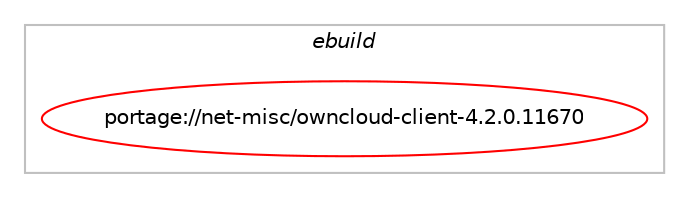 digraph prolog {

# *************
# Graph options
# *************

newrank=true;
concentrate=true;
compound=true;
graph [rankdir=LR,fontname=Helvetica,fontsize=10,ranksep=1.5];#, ranksep=2.5, nodesep=0.2];
edge  [arrowhead=vee];
node  [fontname=Helvetica,fontsize=10];

# **********
# The ebuild
# **********

subgraph cluster_leftcol {
color=gray;
label=<<i>ebuild</i>>;
id [label="portage://net-misc/owncloud-client-4.2.0.11670", color=red, width=4, href="../net-misc/owncloud-client-4.2.0.11670.svg"];
}

# ****************
# The dependencies
# ****************

subgraph cluster_midcol {
color=gray;
label=<<i>dependencies</i>>;
subgraph cluster_compile {
fillcolor="#eeeeee";
style=filled;
label=<<i>compile</i>>;
# *** BEGIN UNKNOWN DEPENDENCY TYPE (TODO) ***
# id -> equal(use_conditional_group(positive,dolphin,portage://net-misc/owncloud-client-4.2.0.11670,[package_dependency(portage://net-misc/owncloud-client-4.2.0.11670,install,no,kde-frameworks,kcoreaddons,none,[,,],[slot(5)],[]),package_dependency(portage://net-misc/owncloud-client-4.2.0.11670,install,no,kde-frameworks,kio,none,[,,],[slot(5)],[])]))
# *** END UNKNOWN DEPENDENCY TYPE (TODO) ***

# *** BEGIN UNKNOWN DEPENDENCY TYPE (TODO) ***
# id -> equal(use_conditional_group(positive,nautilus,portage://net-misc/owncloud-client-4.2.0.11670,[package_dependency(portage://net-misc/owncloud-client-4.2.0.11670,install,no,dev-python,nautilus-python,none,[,,],[],[])]))
# *** END UNKNOWN DEPENDENCY TYPE (TODO) ***

# *** BEGIN UNKNOWN DEPENDENCY TYPE (TODO) ***
# id -> equal(use_conditional_group(positive,test,portage://net-misc/owncloud-client-4.2.0.11670,[package_dependency(portage://net-misc/owncloud-client-4.2.0.11670,install,no,dev-util,cmocka,none,[,,],[],[]),package_dependency(portage://net-misc/owncloud-client-4.2.0.11670,install,no,dev-qt,qttest,none,[,,],[slot(5)],[])]))
# *** END UNKNOWN DEPENDENCY TYPE (TODO) ***

# *** BEGIN UNKNOWN DEPENDENCY TYPE (TODO) ***
# id -> equal(package_dependency(portage://net-misc/owncloud-client-4.2.0.11670,install,no,dev-db,sqlite,greaterequal,[3.4,,,3.4],[slot(3)],[]))
# *** END UNKNOWN DEPENDENCY TYPE (TODO) ***

# *** BEGIN UNKNOWN DEPENDENCY TYPE (TODO) ***
# id -> equal(package_dependency(portage://net-misc/owncloud-client-4.2.0.11670,install,no,dev-libs,qtkeychain,none,[,,],[],[use(optenable(keyring),none),use(enable(qt5),positive)]))
# *** END UNKNOWN DEPENDENCY TYPE (TODO) ***

# *** BEGIN UNKNOWN DEPENDENCY TYPE (TODO) ***
# id -> equal(package_dependency(portage://net-misc/owncloud-client-4.2.0.11670,install,no,dev-qt,qtconcurrent,none,[,,],[slot(5)],[]))
# *** END UNKNOWN DEPENDENCY TYPE (TODO) ***

# *** BEGIN UNKNOWN DEPENDENCY TYPE (TODO) ***
# id -> equal(package_dependency(portage://net-misc/owncloud-client-4.2.0.11670,install,no,dev-qt,qtcore,none,[,,],[slot(5)],[]))
# *** END UNKNOWN DEPENDENCY TYPE (TODO) ***

# *** BEGIN UNKNOWN DEPENDENCY TYPE (TODO) ***
# id -> equal(package_dependency(portage://net-misc/owncloud-client-4.2.0.11670,install,no,dev-qt,qtdbus,none,[,,],[slot(5)],[]))
# *** END UNKNOWN DEPENDENCY TYPE (TODO) ***

# *** BEGIN UNKNOWN DEPENDENCY TYPE (TODO) ***
# id -> equal(package_dependency(portage://net-misc/owncloud-client-4.2.0.11670,install,no,dev-qt,qtgui,none,[,,],[slot(5)],[]))
# *** END UNKNOWN DEPENDENCY TYPE (TODO) ***

# *** BEGIN UNKNOWN DEPENDENCY TYPE (TODO) ***
# id -> equal(package_dependency(portage://net-misc/owncloud-client-4.2.0.11670,install,no,dev-qt,qtnetwork,none,[,,],[slot(5)],[use(enable(ssl),none)]))
# *** END UNKNOWN DEPENDENCY TYPE (TODO) ***

# *** BEGIN UNKNOWN DEPENDENCY TYPE (TODO) ***
# id -> equal(package_dependency(portage://net-misc/owncloud-client-4.2.0.11670,install,no,dev-qt,qtsql,none,[,,],[slot(5)],[]))
# *** END UNKNOWN DEPENDENCY TYPE (TODO) ***

# *** BEGIN UNKNOWN DEPENDENCY TYPE (TODO) ***
# id -> equal(package_dependency(portage://net-misc/owncloud-client-4.2.0.11670,install,no,dev-qt,qtwidgets,none,[,,],[slot(5)],[]))
# *** END UNKNOWN DEPENDENCY TYPE (TODO) ***

# *** BEGIN UNKNOWN DEPENDENCY TYPE (TODO) ***
# id -> equal(package_dependency(portage://net-misc/owncloud-client-4.2.0.11670,install,no,dev-qt,qtxml,none,[,,],[slot(5)],[]))
# *** END UNKNOWN DEPENDENCY TYPE (TODO) ***

# *** BEGIN UNKNOWN DEPENDENCY TYPE (TODO) ***
# id -> equal(package_dependency(portage://net-misc/owncloud-client-4.2.0.11670,install,no,sys-fs,inotify-tools,none,[,,],[],[]))
# *** END UNKNOWN DEPENDENCY TYPE (TODO) ***

}
subgraph cluster_compileandrun {
fillcolor="#eeeeee";
style=filled;
label=<<i>compile and run</i>>;
}
subgraph cluster_run {
fillcolor="#eeeeee";
style=filled;
label=<<i>run</i>>;
# *** BEGIN UNKNOWN DEPENDENCY TYPE (TODO) ***
# id -> equal(use_conditional_group(positive,dolphin,portage://net-misc/owncloud-client-4.2.0.11670,[package_dependency(portage://net-misc/owncloud-client-4.2.0.11670,run,no,kde-frameworks,kcoreaddons,none,[,,],[slot(5)],[]),package_dependency(portage://net-misc/owncloud-client-4.2.0.11670,run,no,kde-frameworks,kio,none,[,,],[slot(5)],[])]))
# *** END UNKNOWN DEPENDENCY TYPE (TODO) ***

# *** BEGIN UNKNOWN DEPENDENCY TYPE (TODO) ***
# id -> equal(use_conditional_group(positive,nautilus,portage://net-misc/owncloud-client-4.2.0.11670,[package_dependency(portage://net-misc/owncloud-client-4.2.0.11670,run,no,dev-python,nautilus-python,none,[,,],[],[])]))
# *** END UNKNOWN DEPENDENCY TYPE (TODO) ***

# *** BEGIN UNKNOWN DEPENDENCY TYPE (TODO) ***
# id -> equal(package_dependency(portage://net-misc/owncloud-client-4.2.0.11670,run,no,dev-db,sqlite,greaterequal,[3.4,,,3.4],[slot(3)],[]))
# *** END UNKNOWN DEPENDENCY TYPE (TODO) ***

# *** BEGIN UNKNOWN DEPENDENCY TYPE (TODO) ***
# id -> equal(package_dependency(portage://net-misc/owncloud-client-4.2.0.11670,run,no,dev-libs,qtkeychain,none,[,,],[],[use(optenable(keyring),none),use(enable(qt5),positive)]))
# *** END UNKNOWN DEPENDENCY TYPE (TODO) ***

# *** BEGIN UNKNOWN DEPENDENCY TYPE (TODO) ***
# id -> equal(package_dependency(portage://net-misc/owncloud-client-4.2.0.11670,run,no,dev-qt,qtconcurrent,none,[,,],[slot(5)],[]))
# *** END UNKNOWN DEPENDENCY TYPE (TODO) ***

# *** BEGIN UNKNOWN DEPENDENCY TYPE (TODO) ***
# id -> equal(package_dependency(portage://net-misc/owncloud-client-4.2.0.11670,run,no,dev-qt,qtcore,none,[,,],[slot(5)],[]))
# *** END UNKNOWN DEPENDENCY TYPE (TODO) ***

# *** BEGIN UNKNOWN DEPENDENCY TYPE (TODO) ***
# id -> equal(package_dependency(portage://net-misc/owncloud-client-4.2.0.11670,run,no,dev-qt,qtdbus,none,[,,],[slot(5)],[]))
# *** END UNKNOWN DEPENDENCY TYPE (TODO) ***

# *** BEGIN UNKNOWN DEPENDENCY TYPE (TODO) ***
# id -> equal(package_dependency(portage://net-misc/owncloud-client-4.2.0.11670,run,no,dev-qt,qtgui,none,[,,],[slot(5)],[]))
# *** END UNKNOWN DEPENDENCY TYPE (TODO) ***

# *** BEGIN UNKNOWN DEPENDENCY TYPE (TODO) ***
# id -> equal(package_dependency(portage://net-misc/owncloud-client-4.2.0.11670,run,no,dev-qt,qtnetwork,none,[,,],[slot(5)],[use(enable(ssl),none)]))
# *** END UNKNOWN DEPENDENCY TYPE (TODO) ***

# *** BEGIN UNKNOWN DEPENDENCY TYPE (TODO) ***
# id -> equal(package_dependency(portage://net-misc/owncloud-client-4.2.0.11670,run,no,dev-qt,qtsql,none,[,,],[slot(5)],[]))
# *** END UNKNOWN DEPENDENCY TYPE (TODO) ***

# *** BEGIN UNKNOWN DEPENDENCY TYPE (TODO) ***
# id -> equal(package_dependency(portage://net-misc/owncloud-client-4.2.0.11670,run,no,dev-qt,qtwidgets,none,[,,],[slot(5)],[]))
# *** END UNKNOWN DEPENDENCY TYPE (TODO) ***

# *** BEGIN UNKNOWN DEPENDENCY TYPE (TODO) ***
# id -> equal(package_dependency(portage://net-misc/owncloud-client-4.2.0.11670,run,no,dev-qt,qtxml,none,[,,],[slot(5)],[]))
# *** END UNKNOWN DEPENDENCY TYPE (TODO) ***

# *** BEGIN UNKNOWN DEPENDENCY TYPE (TODO) ***
# id -> equal(package_dependency(portage://net-misc/owncloud-client-4.2.0.11670,run,no,sys-fs,inotify-tools,none,[,,],[],[]))
# *** END UNKNOWN DEPENDENCY TYPE (TODO) ***

}
}

# **************
# The candidates
# **************

subgraph cluster_choices {
rank=same;
color=gray;
label=<<i>candidates</i>>;

}

}
